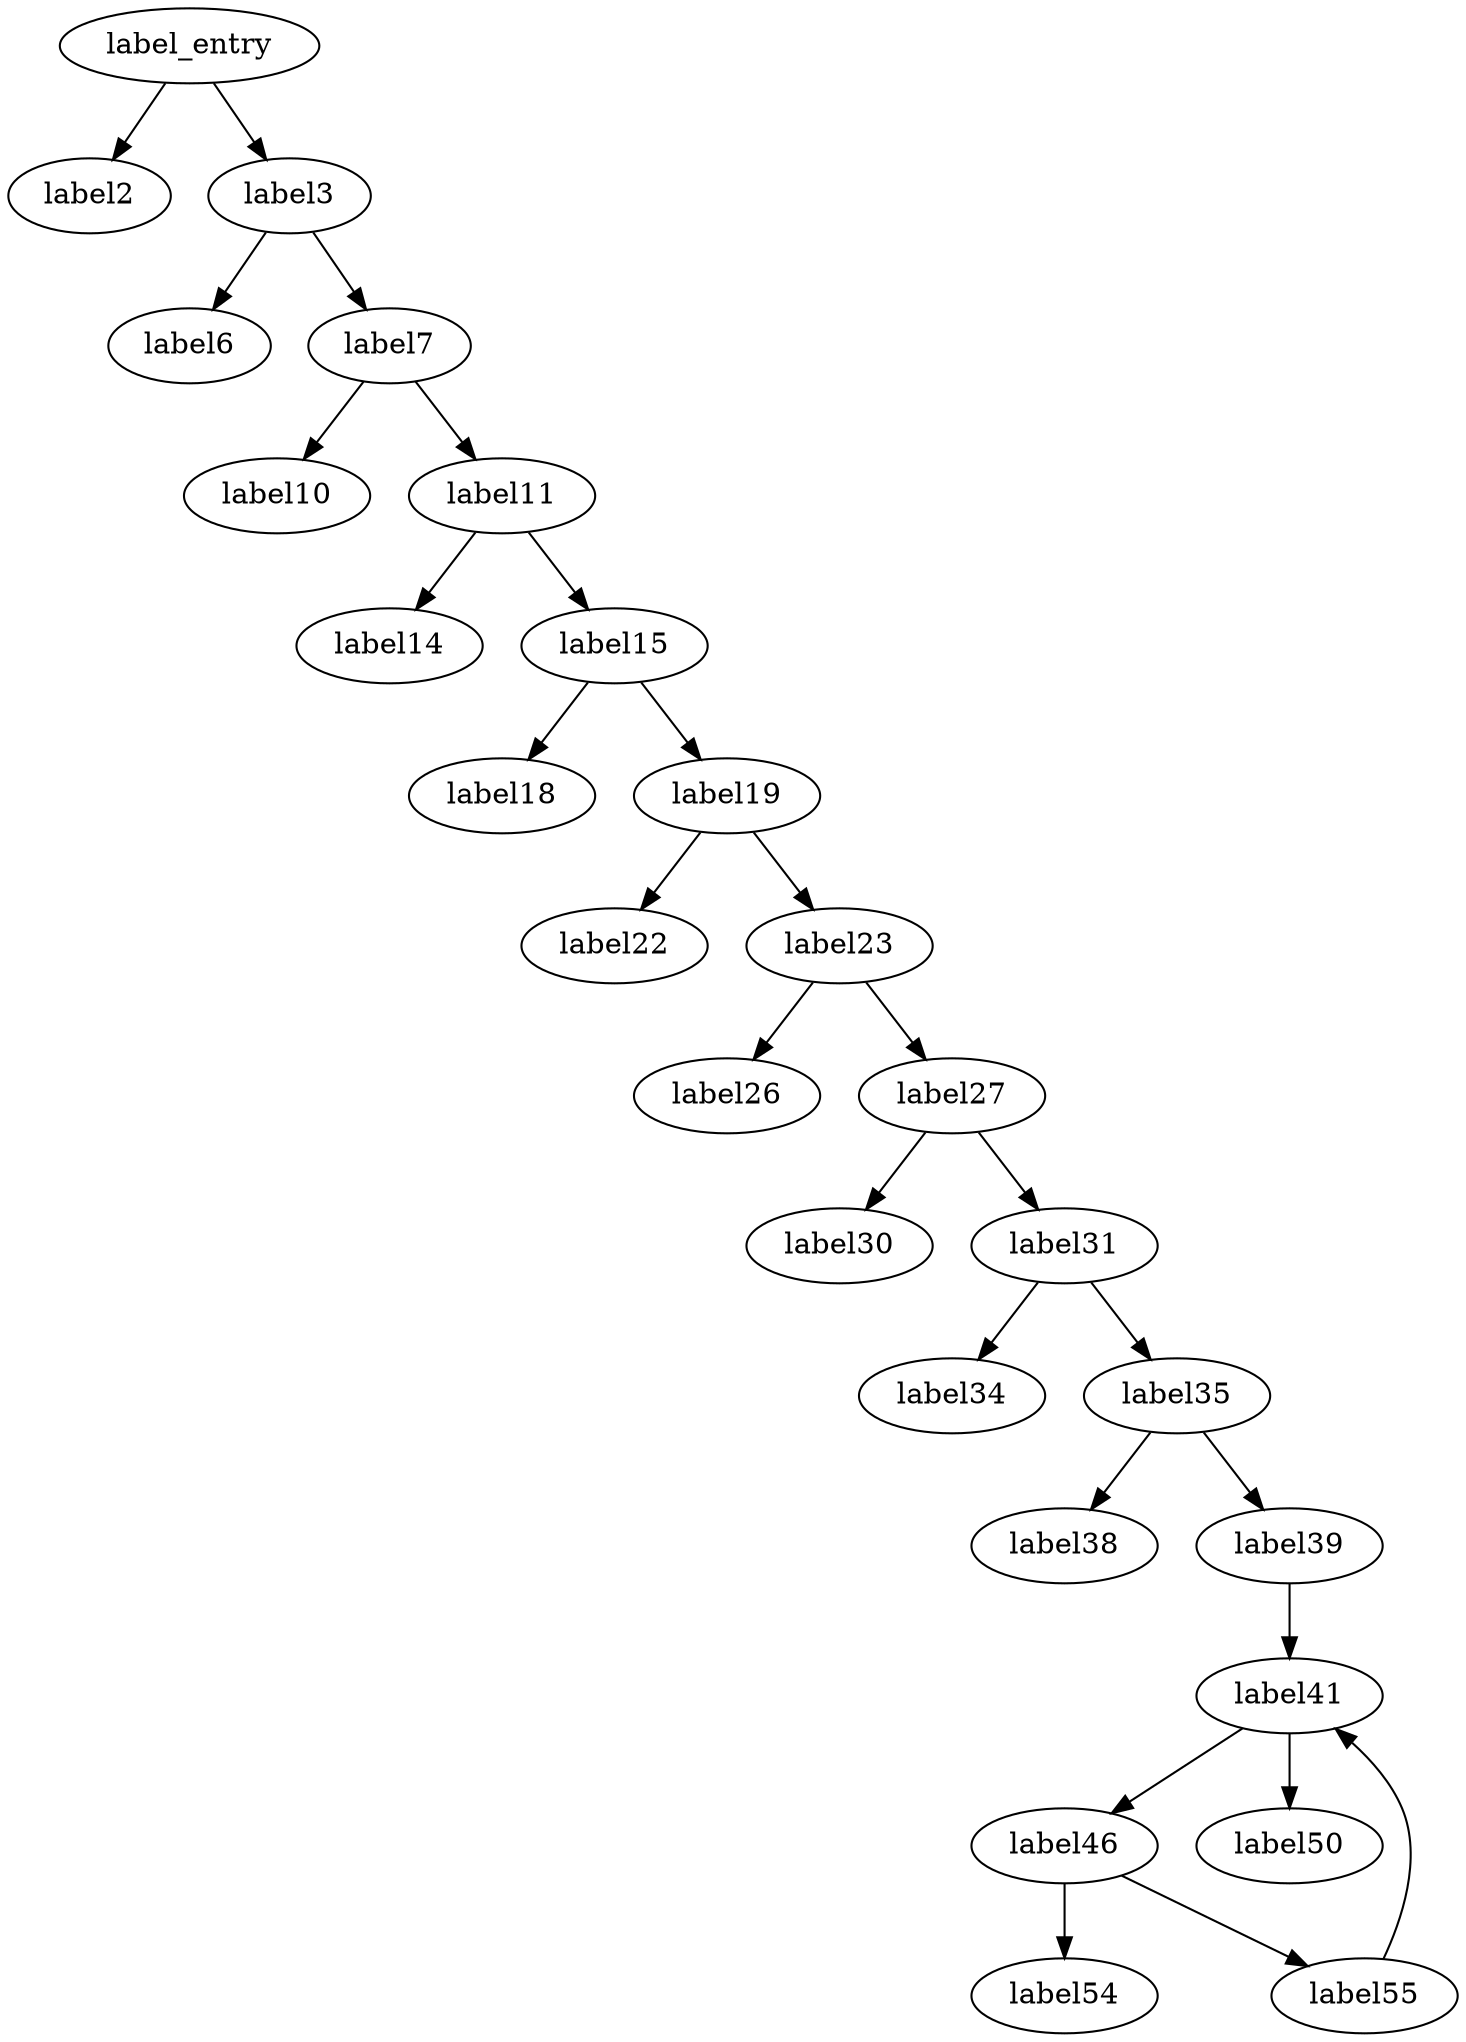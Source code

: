 digraph G {
	label_entry->label2;
	label_entry->label3;
	label3->label6;
	label3->label7;
	label7->label10;
	label7->label11;
	label11->label14;
	label11->label15;
	label15->label18;
	label15->label19;
	label19->label22;
	label19->label23;
	label23->label26;
	label23->label27;
	label27->label30;
	label27->label31;
	label31->label34;
	label31->label35;
	label35->label38;
	label35->label39;
	label39->label41;
	label41->label46;
	label41->label50;
	label46->label54;
	label46->label55;
	label55->label41;
}
